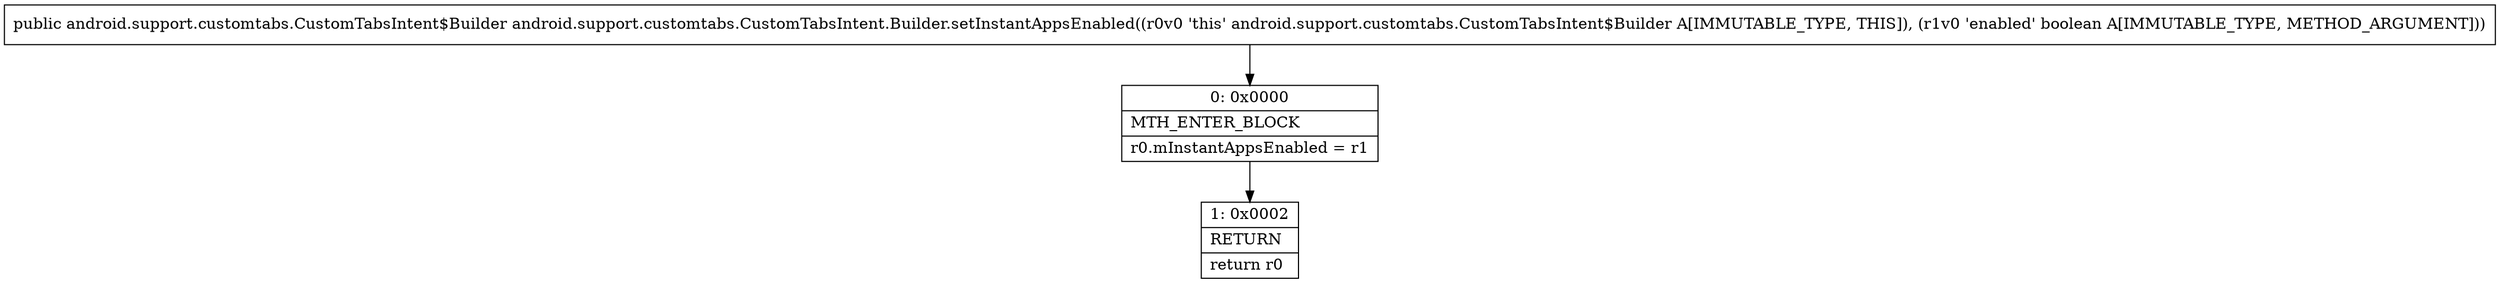 digraph "CFG forandroid.support.customtabs.CustomTabsIntent.Builder.setInstantAppsEnabled(Z)Landroid\/support\/customtabs\/CustomTabsIntent$Builder;" {
Node_0 [shape=record,label="{0\:\ 0x0000|MTH_ENTER_BLOCK\l|r0.mInstantAppsEnabled = r1\l}"];
Node_1 [shape=record,label="{1\:\ 0x0002|RETURN\l|return r0\l}"];
MethodNode[shape=record,label="{public android.support.customtabs.CustomTabsIntent$Builder android.support.customtabs.CustomTabsIntent.Builder.setInstantAppsEnabled((r0v0 'this' android.support.customtabs.CustomTabsIntent$Builder A[IMMUTABLE_TYPE, THIS]), (r1v0 'enabled' boolean A[IMMUTABLE_TYPE, METHOD_ARGUMENT])) }"];
MethodNode -> Node_0;
Node_0 -> Node_1;
}

